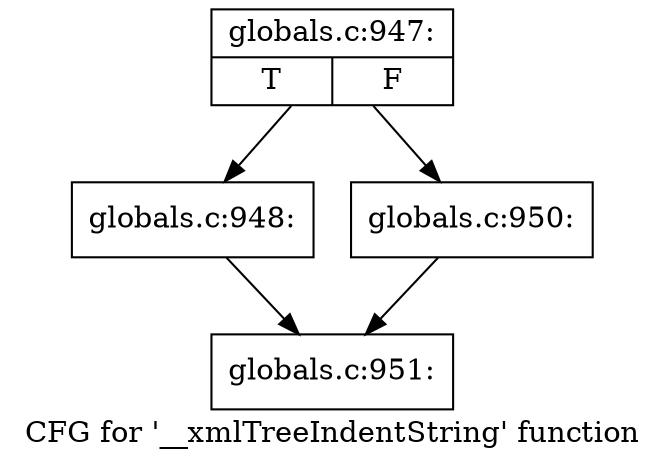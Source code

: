 digraph "CFG for '__xmlTreeIndentString' function" {
	label="CFG for '__xmlTreeIndentString' function";

	Node0x5624fdb4b890 [shape=record,label="{globals.c:947:|{<s0>T|<s1>F}}"];
	Node0x5624fdb4b890 -> Node0x5624fdb48630;
	Node0x5624fdb4b890 -> Node0x5624fdb45010;
	Node0x5624fdb48630 [shape=record,label="{globals.c:948:}"];
	Node0x5624fdb48630 -> Node0x5624fdb4b8e0;
	Node0x5624fdb45010 [shape=record,label="{globals.c:950:}"];
	Node0x5624fdb45010 -> Node0x5624fdb4b8e0;
	Node0x5624fdb4b8e0 [shape=record,label="{globals.c:951:}"];
}
